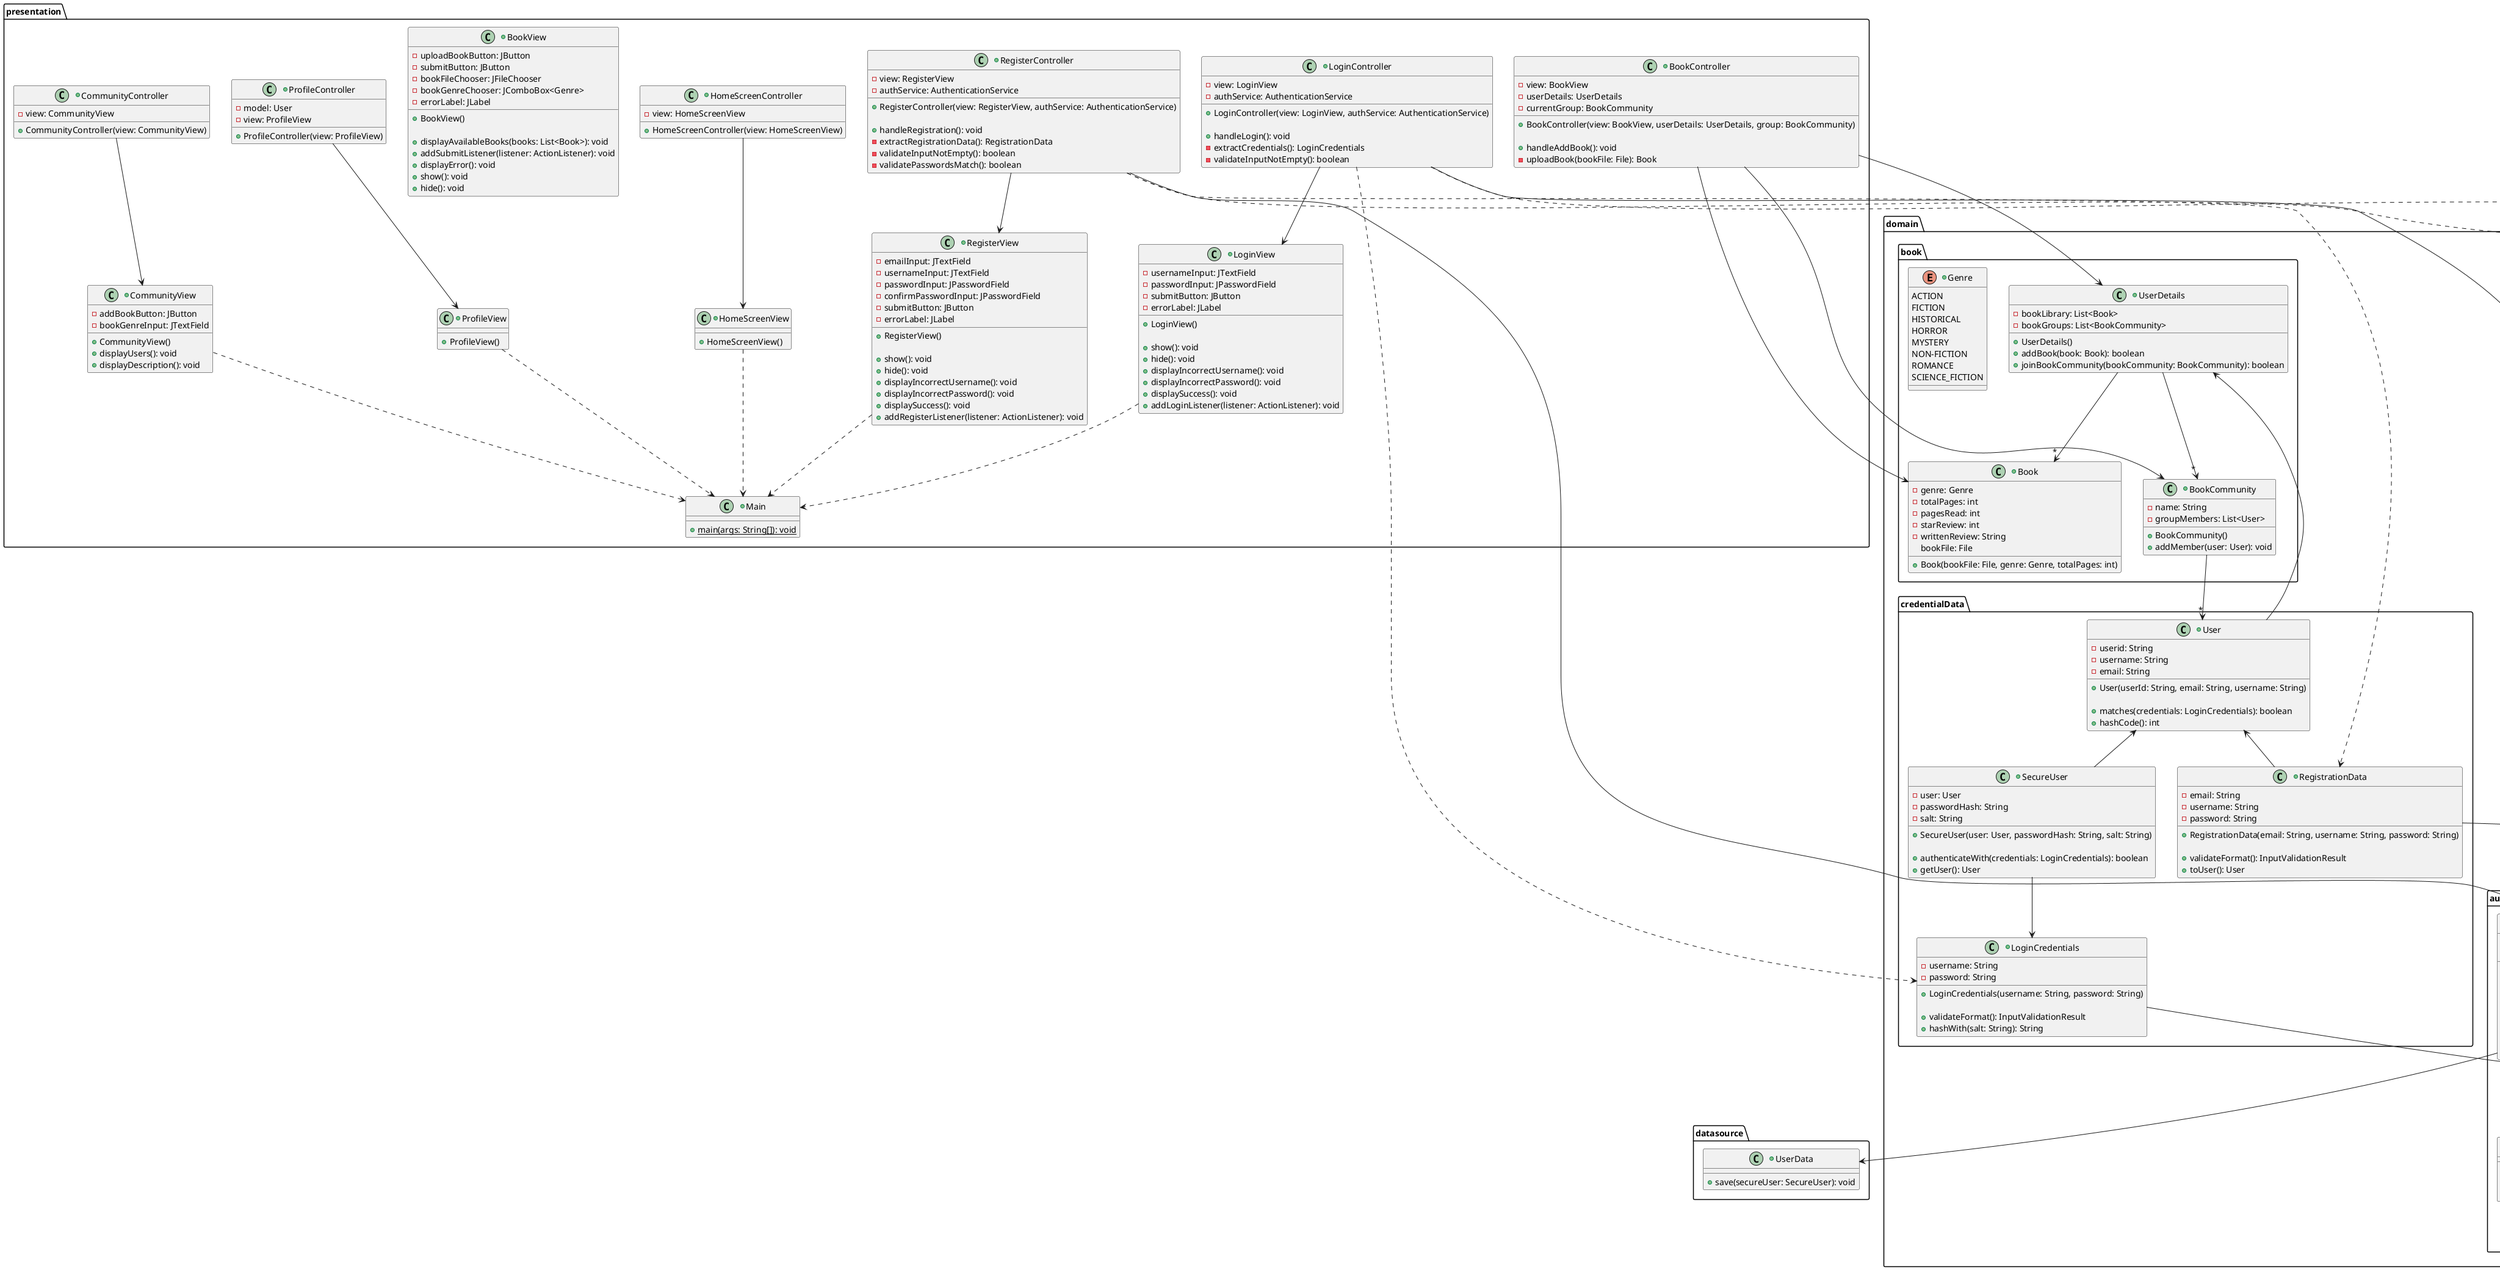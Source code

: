@startuml

package presentation {
    +class Main {
        +{static}main(args: String[]): void
    }

    +class HomeScreenView {
        +HomeScreenView()
    }

    +class HomeScreenController {
        -view: HomeScreenView

        +HomeScreenController(view: HomeScreenView)
    }

    +class LoginView {
        -usernameInput: JTextField
        -passwordInput: JPasswordField
        -submitButton: JButton
        -errorLabel: JLabel

        +LoginView()

        +show(): void
        +hide(): void
        +displayIncorrectUsername(): void
        +displayIncorrectPassword(): void
        +displaySuccess(): void
        ' when user click on submit -> handle login
        +addLoginListener(listener: ActionListener): void
    }

    +class LoginController {
        -view: LoginView
        -authService: AuthenticationService

        +LoginController(view: LoginView, authService: AuthenticationService)

        ' handle login will extract the credentials & call authenticateservice
        +handleLogin(): void
        -extractCredentials(): LoginCredentials
        -validateInputNotEmpty(): boolean
    }

    +class RegisterView {
        -emailInput: JTextField
        -usernameInput: JTextField
        -passwordInput: JPasswordField
        -confirmPasswordInput: JPasswordField
        -submitButton: JButton
        -errorLabel: JLabel

        +RegisterView()

        +show(): void
        +hide(): void
        +displayIncorrectUsername(): void
        +displayIncorrectPassword(): void
        +displaySuccess(): void
        ' when user click on submit -> handle register
        +addRegisterListener(listener: ActionListener): void
    }

    +class RegisterController {
        -view: RegisterView
        -authService: AuthenticationService

        +RegisterController(view: RegisterView, authService: AuthenticationService)

        +handleRegistration(): void
        -extractRegistrationData(): RegistrationData
        -validateInputNotEmpty(): boolean
        -validatePasswordsMatch(): boolean
    }

    +class ProfileView {
        +ProfileView()
    }

    +class ProfileController {
        -model: User
        -view: ProfileView

        +ProfileController(view: ProfileView)
    }

    +class BookView {
        -uploadBookButton: JButton
        -submitButton: JButton
        -bookFileChooser: JFileChooser
        -bookGenreChooser: JComboBox<Genre>
        -errorLabel: JLabel

        +BookView()

        +displayAvailableBooks(books: List<Book>): void
        +addSubmitListener(listener: ActionListener): void
        +displayError(): void
        +show(): void
        +hide(): void
    }

    +class BookController {
        -view: BookView
        -userDetails: UserDetails
        -currentGroup: BookCommunity

        +BookController(view: BookView, userDetails: UserDetails, group: BookCommunity)

        +handleAddBook(): void
        -uploadBook(bookFile: File): Book
    }


    +class CommunityView {
        -addBookButton: JButton
        -bookGenreInput: JTextField
        ' need to upload the book somehow

        +CommunityView()
        +displayUsers(): void
        +displayDescription(): void
    }

    +class CommunityController {
        -view: CommunityView

        +CommunityController(view: CommunityView)
    }
}

package domain {
    package credentialData {
        +class User {
            -userid: String
            -username: String
            -email: String

            +User(userId: String, email: String, username: String)

            +matches(credentials: LoginCredentials): boolean
            +hashCode(): int
        }

        +class SecureUser {
            -user: User
            -passwordHash: String
            -salt: String

            +SecureUser(user: User, passwordHash: String, salt: String)

            +authenticateWith(credentials: LoginCredentials): boolean
            +getUser(): User
        }

        +class LoginCredentials {
            -username: String
            -password: String

            +LoginCredentials(username: String, password: String)

            +validateFormat(): InputValidationResult
            +hashWith(salt: String): String
        }

        +class RegistrationData {
            -email: String
            -username: String
            -password: String

            +RegistrationData(email: String, username: String, password: String)

            +validateFormat(): InputValidationResult
            +toUser(): User
        }
    }
    package authenticate {
        +class AuthenticationService {
            -userData: UserData
            -passwordEncoder: PasswordEncoder

            +AuthenticationService(userData: UserData, passwordEncoder: PasswordEncoder)

            +authenticate(credentials: LoginCredentials): AuthenticationResult
            +register(registrationData: RegistrationData): RegistrationResult

            -validateRegistrationData(data: RegistrationData): InputValidationResult
            -checkUserExists(username: String, email: String): boolean
            -createSecureUser(data: RegistrationData): SecureUser
        }

        +class PasswordEncoder {
            +generateSalt(): String
            +hash(password: String, salt: String): String
            +verify(password: String, salt: String, hashedPassword: String): boolean
        }

        +class InputValidationResult {
            -isValid: boolean
            -errorMessage: String

            +InputValidationResult(isValid: boolean, errorMessage: String)

            +isValid(): boolean
            +getErrorMessage(): String
            +success(): InputValidationResult
            +failure(message: String): InputValidationResult
        }

        +class AuthenticationResult {
            -success: boolean
            -user: User
            -errorMessage: String

            +AuthenticationResult(success: boolean, user: User, errorMessage: String)

            +isSuccess(): boolean
            +getUser(): User
            +getErrorMessage(): String
            +success(user: User): AuthenticationResult
            +failure(message: String): AuthenticationResult
        }

        +class RegistrationResult {
            -success: boolean
            -user: User
            -errorMessage: String

            +RegistrationResult(success: boolean, user: User, errorMessage: String)

            +isSuccess(): boolean
            +getUser(): User
            +getErrorMessage(): String
            +success(user: User): RegistrationResult
            +failure(message: String): RegistrationResult
        }
    }

    package book {
    ' REMMEBER TO ADD DEPENDENCIES LATER
    ' also edit user in authentication class
    ' also edit the presentation package
        +class UserDetails {
            -bookLibrary: List<Book>
            -bookGroups: List<BookCommunity>

            +UserDetails()
            +addBook(book: Book): boolean
            +joinBookCommunity(bookCommunity: BookCommunity): boolean
        }

        +class Book {
            -genre: Genre
            -totalPages: int
            -pagesRead: int
            -starReview: int
            -writtenReview: String
            bookFile: File

            +Book(bookFile: File, genre: Genre, totalPages: int)
        }

        +enum Genre {
            ACTION
            FICTION
            HISTORICAL
            HORROR
            MYSTERY
            NON-FICTION
            ROMANCE
            SCIENCE_FICTION
        }

        +class BookCommunity {
            -name: String
            -groupMembers: List<User>

            +BookCommunity()
            +addMember(user: User): void
        }
    }
}

package datasource {
    +class UserData {
        +save(secureUser: SecureUser): void
    }

}

' presentation dependencies
HomeScreenView ..> Main
LoginView ..> Main
RegisterView ..> Main
ProfileView ..> Main
CommunityView ..> Main

HomeScreenController --> HomeScreenView

LoginController --> LoginView
LoginController --> AuthenticationService

RegisterController --> RegisterView
RegisterController --> AuthenticationService

ProfileController --> ProfileView
CommunityController --> CommunityView

' domain dependencies
AuthenticationService --> UserData
AuthenticationService --> PasswordEncoder
AuthenticationService --> InputValidationResult
AuthenticationService --> AuthenticationResult
AuthenticationService --> RegistrationResult
LoginCredentials --> InputValidationResult
RegistrationData --> InputValidationResult
RegistrationData -u-> User
SecureUser -u-> User
SecureUser --> LoginCredentials

UserDetails --> "*" Book
UserDetails --> "*" BookCommunity


' datasource dependencies


' Dependencies between layers
LoginController ..> LoginCredentials
LoginController ..> AuthenticationResult
RegisterController ..> RegistrationData
RegisterController ..> RegistrationResult
BookController --> UserDetails
BookController --> Book
BookController --> BookCommunity

User --> UserDetails
BookCommunity --> "*" User


@enduml